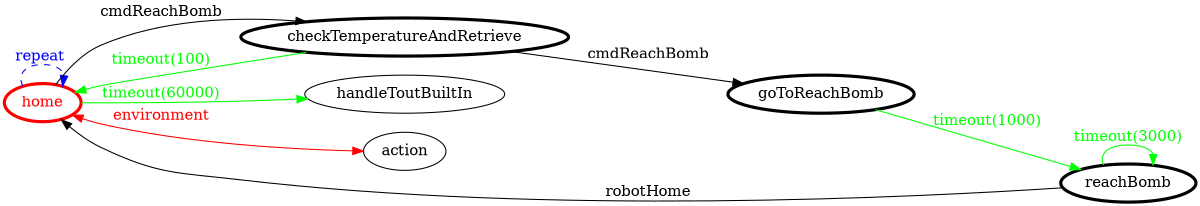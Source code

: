 /*
*
* A GraphViz DOT FSM description 
* Please use a GraphViz visualizer (like http://www.webgraphviz.com)
*  
*/

digraph finite_state_machine {
	rankdir=LR
	size="8,5"
	
	home [ color = red ][ fontcolor = red ][ penwidth = 3 ]
	reachBomb [ color = black ][ fontcolor = black ][ penwidth = 3 ]
	checkTemperatureAndRetrieve [ color = black ][ fontcolor = black ][ penwidth = 3 ]
	goToReachBomb [ color = black ][ fontcolor = black ][ penwidth = 3 ]
	
	home -> handleToutBuiltIn [ label = "timeout(60000)" ][ color = green ][ fontcolor = green ]
	goToReachBomb -> reachBomb [ label = "timeout(1000)" ][ color = green ][ fontcolor = green ]
	home -> action [ label = "environment" ][ color = red ][ fontcolor = red ][ dir = both ]
	reachBomb -> home [ label = "robotHome" ][ color = black ][ fontcolor = black ]
	home -> home [ label = "repeat "][ style = dashed ][ color = blue ][ fontcolor = blue ]
	home -> checkTemperatureAndRetrieve [ label = "cmdReachBomb" ][ color = black ][ fontcolor = black ]
	checkTemperatureAndRetrieve -> goToReachBomb [ label = "cmdReachBomb" ][ color = black ][ fontcolor = black ]
	reachBomb -> reachBomb [ label = "timeout(3000)" ][ color = green ][ fontcolor = green ]
	checkTemperatureAndRetrieve -> home [ label = "timeout(100)" ][ color = green ][ fontcolor = green ]
}
